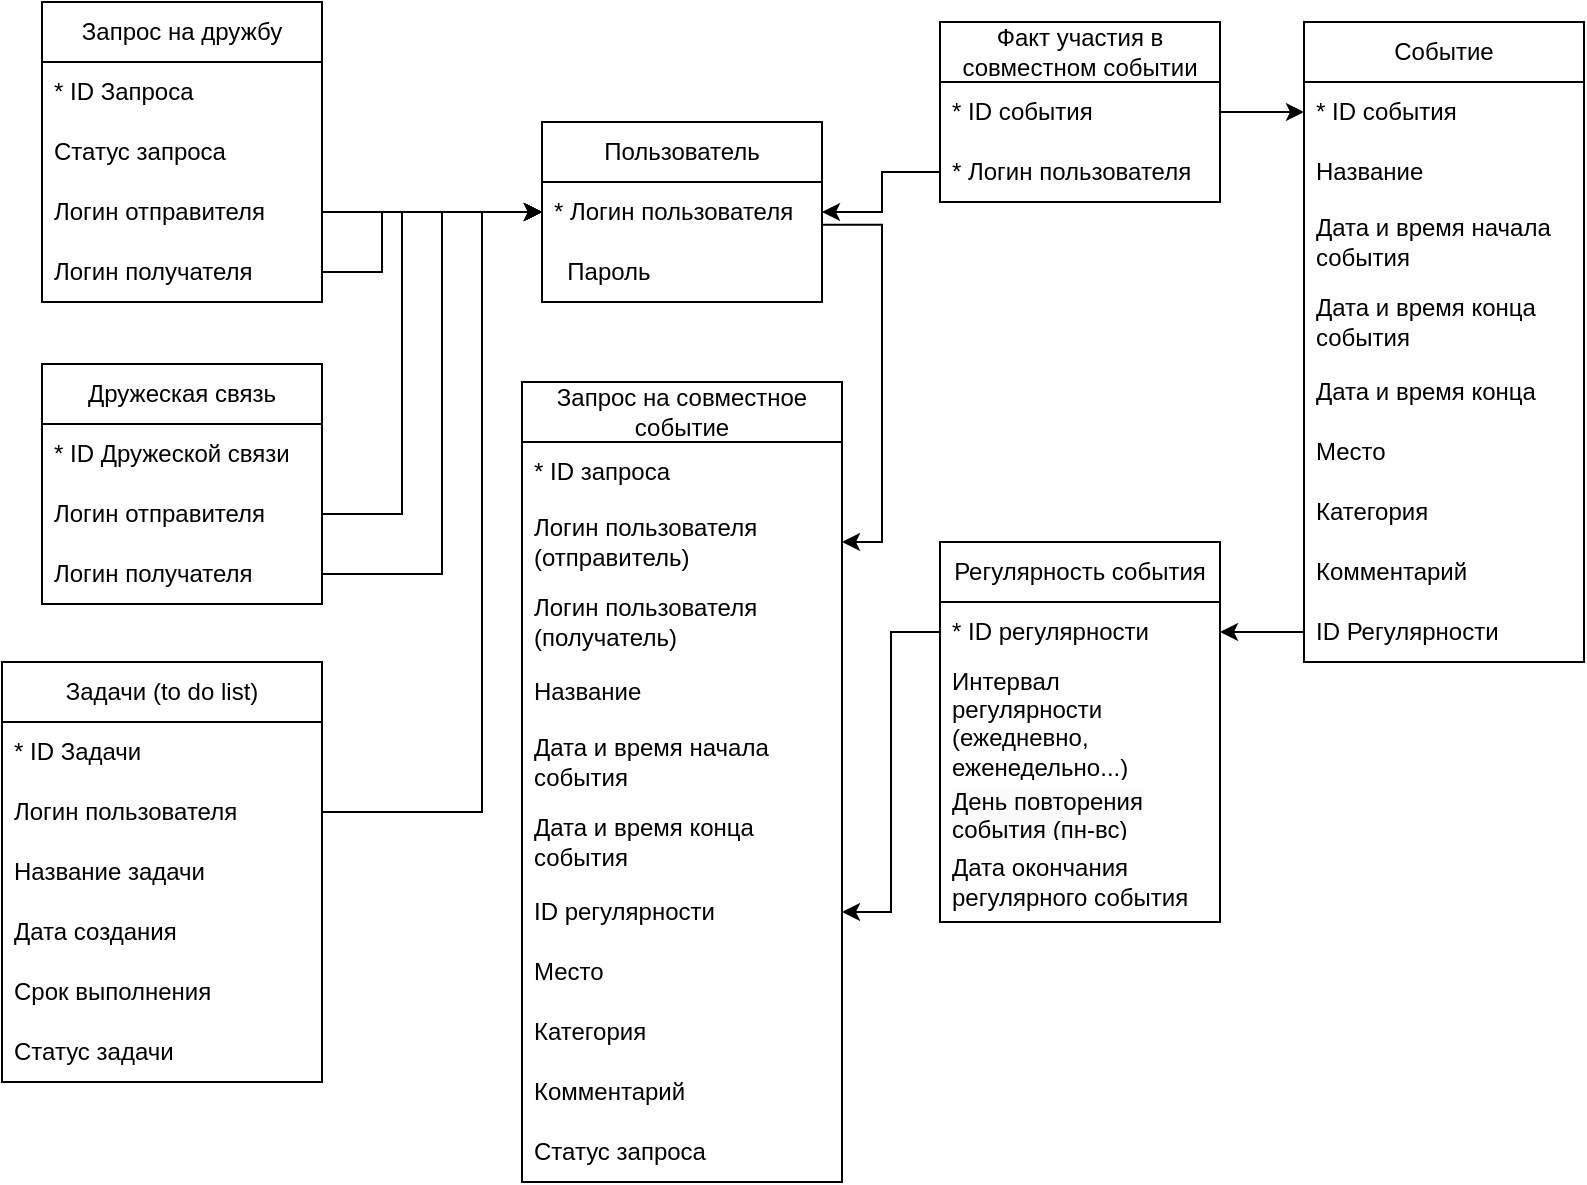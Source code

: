 <mxfile version="23.1.5" type="device">
  <diagram id="QppR8b2nUzH-PnpALrWD" name="Схема БД">
    <mxGraphModel dx="1278" dy="505" grid="1" gridSize="10" guides="1" tooltips="1" connect="1" arrows="1" fold="1" page="1" pageScale="1" pageWidth="1169" pageHeight="1654" math="0" shadow="0">
      <root>
        <mxCell id="0" />
        <mxCell id="1" parent="0" />
        <mxCell id="a3otjQG2rBra1kY21Z1b-1" value="Пользователь" style="swimlane;fontStyle=0;childLayout=stackLayout;horizontal=1;startSize=30;horizontalStack=0;resizeParent=1;resizeParentMax=0;resizeLast=0;collapsible=1;marginBottom=0;whiteSpace=wrap;html=1;" parent="1" vertex="1">
          <mxGeometry x="550" y="100" width="140" height="90" as="geometry" />
        </mxCell>
        <mxCell id="a3otjQG2rBra1kY21Z1b-2" value="* Логин пользователя" style="text;strokeColor=none;fillColor=none;align=left;verticalAlign=middle;spacingLeft=4;spacingRight=4;overflow=hidden;points=[[0,0.5],[1,0.5]];portConstraint=eastwest;rotatable=0;whiteSpace=wrap;html=1;" parent="a3otjQG2rBra1kY21Z1b-1" vertex="1">
          <mxGeometry y="30" width="140" height="30" as="geometry" />
        </mxCell>
        <mxCell id="a3otjQG2rBra1kY21Z1b-3" value="&amp;nbsp; Пароль" style="text;strokeColor=none;fillColor=none;align=left;verticalAlign=middle;spacingLeft=4;spacingRight=4;overflow=hidden;points=[[0,0.5],[1,0.5]];portConstraint=eastwest;rotatable=0;whiteSpace=wrap;html=1;" parent="a3otjQG2rBra1kY21Z1b-1" vertex="1">
          <mxGeometry y="60" width="140" height="30" as="geometry" />
        </mxCell>
        <mxCell id="a3otjQG2rBra1kY21Z1b-4" value="Дружеская связь" style="swimlane;fontStyle=0;childLayout=stackLayout;horizontal=1;startSize=30;horizontalStack=0;resizeParent=1;resizeParentMax=0;resizeLast=0;collapsible=1;marginBottom=0;whiteSpace=wrap;html=1;" parent="1" vertex="1">
          <mxGeometry x="300" y="221" width="140" height="120" as="geometry" />
        </mxCell>
        <mxCell id="a3otjQG2rBra1kY21Z1b-5" value="* ID Дружеской связи" style="text;strokeColor=none;fillColor=none;align=left;verticalAlign=middle;spacingLeft=4;spacingRight=4;overflow=hidden;points=[[0,0.5],[1,0.5]];portConstraint=eastwest;rotatable=0;whiteSpace=wrap;html=1;" parent="a3otjQG2rBra1kY21Z1b-4" vertex="1">
          <mxGeometry y="30" width="140" height="30" as="geometry" />
        </mxCell>
        <mxCell id="9ethqU8hzeZfSugFoDBo-1" value="Логин отправителя" style="text;strokeColor=none;fillColor=none;align=left;verticalAlign=middle;spacingLeft=4;spacingRight=4;overflow=hidden;points=[[0,0.5],[1,0.5]];portConstraint=eastwest;rotatable=0;whiteSpace=wrap;html=1;" parent="a3otjQG2rBra1kY21Z1b-4" vertex="1">
          <mxGeometry y="60" width="140" height="30" as="geometry" />
        </mxCell>
        <mxCell id="9ethqU8hzeZfSugFoDBo-2" value="Логин получателя" style="text;strokeColor=none;fillColor=none;align=left;verticalAlign=middle;spacingLeft=4;spacingRight=4;overflow=hidden;points=[[0,0.5],[1,0.5]];portConstraint=eastwest;rotatable=0;whiteSpace=wrap;html=1;" parent="a3otjQG2rBra1kY21Z1b-4" vertex="1">
          <mxGeometry y="90" width="140" height="30" as="geometry" />
        </mxCell>
        <mxCell id="a3otjQG2rBra1kY21Z1b-6" value="Событие" style="swimlane;fontStyle=0;childLayout=stackLayout;horizontal=1;startSize=30;horizontalStack=0;resizeParent=1;resizeParentMax=0;resizeLast=0;collapsible=1;marginBottom=0;whiteSpace=wrap;html=1;" parent="1" vertex="1">
          <mxGeometry x="931" y="50" width="140" height="320" as="geometry" />
        </mxCell>
        <mxCell id="a3otjQG2rBra1kY21Z1b-7" value="* ID события" style="text;strokeColor=none;fillColor=none;align=left;verticalAlign=middle;spacingLeft=4;spacingRight=4;overflow=hidden;points=[[0,0.5],[1,0.5]];portConstraint=eastwest;rotatable=0;whiteSpace=wrap;html=1;" parent="a3otjQG2rBra1kY21Z1b-6" vertex="1">
          <mxGeometry y="30" width="140" height="30" as="geometry" />
        </mxCell>
        <mxCell id="a3otjQG2rBra1kY21Z1b-8" value="Название" style="text;strokeColor=none;fillColor=none;align=left;verticalAlign=middle;spacingLeft=4;spacingRight=4;overflow=hidden;points=[[0,0.5],[1,0.5]];portConstraint=eastwest;rotatable=0;whiteSpace=wrap;html=1;" parent="a3otjQG2rBra1kY21Z1b-6" vertex="1">
          <mxGeometry y="60" width="140" height="30" as="geometry" />
        </mxCell>
        <mxCell id="a3otjQG2rBra1kY21Z1b-9" value="&lt;div&gt;&lt;span style=&quot;background-color: initial;&quot;&gt;Дата и время начала события&lt;/span&gt;&lt;br&gt;&lt;/div&gt;" style="text;strokeColor=none;fillColor=none;align=left;verticalAlign=middle;spacingLeft=4;spacingRight=4;overflow=hidden;points=[[0,0.5],[1,0.5]];portConstraint=eastwest;rotatable=0;whiteSpace=wrap;html=1;" parent="a3otjQG2rBra1kY21Z1b-6" vertex="1">
          <mxGeometry y="90" width="140" height="40" as="geometry" />
        </mxCell>
        <mxCell id="a3otjQG2rBra1kY21Z1b-10" value="Дата и время конца события" style="text;strokeColor=none;fillColor=none;align=left;verticalAlign=middle;spacingLeft=4;spacingRight=4;overflow=hidden;points=[[0,0.5],[1,0.5]];portConstraint=eastwest;rotatable=0;whiteSpace=wrap;html=1;" parent="a3otjQG2rBra1kY21Z1b-6" vertex="1">
          <mxGeometry y="130" width="140" height="40" as="geometry" />
        </mxCell>
        <mxCell id="a3otjQG2rBra1kY21Z1b-11" value="Дата и время конца" style="text;strokeColor=none;fillColor=none;align=left;verticalAlign=middle;spacingLeft=4;spacingRight=4;overflow=hidden;points=[[0,0.5],[1,0.5]];portConstraint=eastwest;rotatable=0;whiteSpace=wrap;html=1;" parent="a3otjQG2rBra1kY21Z1b-6" vertex="1">
          <mxGeometry y="170" width="140" height="30" as="geometry" />
        </mxCell>
        <mxCell id="a3otjQG2rBra1kY21Z1b-12" value="Место" style="text;strokeColor=none;fillColor=none;align=left;verticalAlign=middle;spacingLeft=4;spacingRight=4;overflow=hidden;points=[[0,0.5],[1,0.5]];portConstraint=eastwest;rotatable=0;whiteSpace=wrap;html=1;" parent="a3otjQG2rBra1kY21Z1b-6" vertex="1">
          <mxGeometry y="200" width="140" height="30" as="geometry" />
        </mxCell>
        <mxCell id="a3otjQG2rBra1kY21Z1b-13" value="Категория" style="text;strokeColor=none;fillColor=none;align=left;verticalAlign=middle;spacingLeft=4;spacingRight=4;overflow=hidden;points=[[0,0.5],[1,0.5]];portConstraint=eastwest;rotatable=0;whiteSpace=wrap;html=1;" parent="a3otjQG2rBra1kY21Z1b-6" vertex="1">
          <mxGeometry y="230" width="140" height="30" as="geometry" />
        </mxCell>
        <mxCell id="a3otjQG2rBra1kY21Z1b-14" value="Комментарий" style="text;strokeColor=none;fillColor=none;align=left;verticalAlign=middle;spacingLeft=4;spacingRight=4;overflow=hidden;points=[[0,0.5],[1,0.5]];portConstraint=eastwest;rotatable=0;whiteSpace=wrap;html=1;" parent="a3otjQG2rBra1kY21Z1b-6" vertex="1">
          <mxGeometry y="260" width="140" height="30" as="geometry" />
        </mxCell>
        <mxCell id="a3otjQG2rBra1kY21Z1b-15" value="ID Регулярности" style="text;strokeColor=none;fillColor=none;align=left;verticalAlign=middle;spacingLeft=4;spacingRight=4;overflow=hidden;points=[[0,0.5],[1,0.5]];portConstraint=eastwest;rotatable=0;whiteSpace=wrap;html=1;" parent="a3otjQG2rBra1kY21Z1b-6" vertex="1">
          <mxGeometry y="290" width="140" height="30" as="geometry" />
        </mxCell>
        <mxCell id="a3otjQG2rBra1kY21Z1b-16" value="Запрос на дружбу" style="swimlane;fontStyle=0;childLayout=stackLayout;horizontal=1;startSize=30;horizontalStack=0;resizeParent=1;resizeParentMax=0;resizeLast=0;collapsible=1;marginBottom=0;whiteSpace=wrap;html=1;" parent="1" vertex="1">
          <mxGeometry x="300" y="40" width="140" height="150" as="geometry" />
        </mxCell>
        <mxCell id="a3otjQG2rBra1kY21Z1b-17" value="* ID Запроса" style="text;strokeColor=none;fillColor=none;align=left;verticalAlign=middle;spacingLeft=4;spacingRight=4;overflow=hidden;points=[[0,0.5],[1,0.5]];portConstraint=eastwest;rotatable=0;whiteSpace=wrap;html=1;" parent="a3otjQG2rBra1kY21Z1b-16" vertex="1">
          <mxGeometry y="30" width="140" height="30" as="geometry" />
        </mxCell>
        <mxCell id="a3otjQG2rBra1kY21Z1b-18" value="Статус запроса" style="text;strokeColor=none;fillColor=none;align=left;verticalAlign=middle;spacingLeft=4;spacingRight=4;overflow=hidden;points=[[0,0.5],[1,0.5]];portConstraint=eastwest;rotatable=0;whiteSpace=wrap;html=1;" parent="a3otjQG2rBra1kY21Z1b-16" vertex="1">
          <mxGeometry y="60" width="140" height="30" as="geometry" />
        </mxCell>
        <mxCell id="9ethqU8hzeZfSugFoDBo-4" style="edgeStyle=orthogonalEdgeStyle;rounded=0;orthogonalLoop=1;jettySize=auto;html=1;exitX=1;exitY=0.5;exitDx=0;exitDy=0;" parent="a3otjQG2rBra1kY21Z1b-16" source="a3otjQG2rBra1kY21Z1b-44" edge="1">
          <mxGeometry relative="1" as="geometry">
            <mxPoint x="250" y="105" as="targetPoint" />
          </mxGeometry>
        </mxCell>
        <mxCell id="a3otjQG2rBra1kY21Z1b-44" value="Логин отправителя" style="text;strokeColor=none;fillColor=none;align=left;verticalAlign=middle;spacingLeft=4;spacingRight=4;overflow=hidden;points=[[0,0.5],[1,0.5]];portConstraint=eastwest;rotatable=0;whiteSpace=wrap;html=1;" parent="a3otjQG2rBra1kY21Z1b-16" vertex="1">
          <mxGeometry y="90" width="140" height="30" as="geometry" />
        </mxCell>
        <mxCell id="a3otjQG2rBra1kY21Z1b-45" value="Логин получателя" style="text;strokeColor=none;fillColor=none;align=left;verticalAlign=middle;spacingLeft=4;spacingRight=4;overflow=hidden;points=[[0,0.5],[1,0.5]];portConstraint=eastwest;rotatable=0;whiteSpace=wrap;html=1;" parent="a3otjQG2rBra1kY21Z1b-16" vertex="1">
          <mxGeometry y="120" width="140" height="30" as="geometry" />
        </mxCell>
        <mxCell id="a3otjQG2rBra1kY21Z1b-19" value="Запрос на совместное событие" style="swimlane;fontStyle=0;childLayout=stackLayout;horizontal=1;startSize=30;horizontalStack=0;resizeParent=1;resizeParentMax=0;resizeLast=0;collapsible=1;marginBottom=0;whiteSpace=wrap;html=1;" parent="1" vertex="1">
          <mxGeometry x="540" y="230" width="160" height="400" as="geometry" />
        </mxCell>
        <mxCell id="a3otjQG2rBra1kY21Z1b-20" value="* ID запроса" style="text;strokeColor=none;fillColor=none;align=left;verticalAlign=middle;spacingLeft=4;spacingRight=4;overflow=hidden;points=[[0,0.5],[1,0.5]];portConstraint=eastwest;rotatable=0;whiteSpace=wrap;html=1;" parent="a3otjQG2rBra1kY21Z1b-19" vertex="1">
          <mxGeometry y="30" width="160" height="30" as="geometry" />
        </mxCell>
        <mxCell id="a3otjQG2rBra1kY21Z1b-21" value="Логин пользователя (отправитель)" style="text;strokeColor=none;fillColor=none;align=left;verticalAlign=middle;spacingLeft=4;spacingRight=4;overflow=hidden;points=[[0,0.5],[1,0.5]];portConstraint=eastwest;rotatable=0;whiteSpace=wrap;html=1;" parent="a3otjQG2rBra1kY21Z1b-19" vertex="1">
          <mxGeometry y="60" width="160" height="40" as="geometry" />
        </mxCell>
        <mxCell id="a3otjQG2rBra1kY21Z1b-22" value="Логин пользователя (получатель)" style="text;strokeColor=none;fillColor=none;align=left;verticalAlign=middle;spacingLeft=4;spacingRight=4;overflow=hidden;points=[[0,0.5],[1,0.5]];portConstraint=eastwest;rotatable=0;whiteSpace=wrap;html=1;" parent="a3otjQG2rBra1kY21Z1b-19" vertex="1">
          <mxGeometry y="100" width="160" height="40" as="geometry" />
        </mxCell>
        <mxCell id="a3otjQG2rBra1kY21Z1b-23" value="Название" style="text;strokeColor=none;fillColor=none;align=left;verticalAlign=middle;spacingLeft=4;spacingRight=4;overflow=hidden;points=[[0,0.5],[1,0.5]];portConstraint=eastwest;rotatable=0;whiteSpace=wrap;html=1;" parent="a3otjQG2rBra1kY21Z1b-19" vertex="1">
          <mxGeometry y="140" width="160" height="30" as="geometry" />
        </mxCell>
        <mxCell id="a3otjQG2rBra1kY21Z1b-24" value="Дата и время начала события" style="text;strokeColor=none;fillColor=none;align=left;verticalAlign=middle;spacingLeft=4;spacingRight=4;overflow=hidden;points=[[0,0.5],[1,0.5]];portConstraint=eastwest;rotatable=0;whiteSpace=wrap;html=1;" parent="a3otjQG2rBra1kY21Z1b-19" vertex="1">
          <mxGeometry y="170" width="160" height="40" as="geometry" />
        </mxCell>
        <mxCell id="a3otjQG2rBra1kY21Z1b-25" value="Дата и время конца события" style="text;strokeColor=none;fillColor=none;align=left;verticalAlign=middle;spacingLeft=4;spacingRight=4;overflow=hidden;points=[[0,0.5],[1,0.5]];portConstraint=eastwest;rotatable=0;whiteSpace=wrap;html=1;" parent="a3otjQG2rBra1kY21Z1b-19" vertex="1">
          <mxGeometry y="210" width="160" height="40" as="geometry" />
        </mxCell>
        <mxCell id="a3otjQG2rBra1kY21Z1b-26" value="ID регулярности" style="text;strokeColor=none;fillColor=none;align=left;verticalAlign=middle;spacingLeft=4;spacingRight=4;overflow=hidden;points=[[0,0.5],[1,0.5]];portConstraint=eastwest;rotatable=0;whiteSpace=wrap;html=1;" parent="a3otjQG2rBra1kY21Z1b-19" vertex="1">
          <mxGeometry y="250" width="160" height="30" as="geometry" />
        </mxCell>
        <mxCell id="a3otjQG2rBra1kY21Z1b-27" value="Место" style="text;strokeColor=none;fillColor=none;align=left;verticalAlign=middle;spacingLeft=4;spacingRight=4;overflow=hidden;points=[[0,0.5],[1,0.5]];portConstraint=eastwest;rotatable=0;whiteSpace=wrap;html=1;" parent="a3otjQG2rBra1kY21Z1b-19" vertex="1">
          <mxGeometry y="280" width="160" height="30" as="geometry" />
        </mxCell>
        <mxCell id="a3otjQG2rBra1kY21Z1b-28" value="Категория" style="text;strokeColor=none;fillColor=none;align=left;verticalAlign=middle;spacingLeft=4;spacingRight=4;overflow=hidden;points=[[0,0.5],[1,0.5]];portConstraint=eastwest;rotatable=0;whiteSpace=wrap;html=1;" parent="a3otjQG2rBra1kY21Z1b-19" vertex="1">
          <mxGeometry y="310" width="160" height="30" as="geometry" />
        </mxCell>
        <mxCell id="a3otjQG2rBra1kY21Z1b-29" value="Комментарий" style="text;strokeColor=none;fillColor=none;align=left;verticalAlign=middle;spacingLeft=4;spacingRight=4;overflow=hidden;points=[[0,0.5],[1,0.5]];portConstraint=eastwest;rotatable=0;whiteSpace=wrap;html=1;" parent="a3otjQG2rBra1kY21Z1b-19" vertex="1">
          <mxGeometry y="340" width="160" height="30" as="geometry" />
        </mxCell>
        <mxCell id="a3otjQG2rBra1kY21Z1b-30" value="Статус запроса" style="text;strokeColor=none;fillColor=none;align=left;verticalAlign=middle;spacingLeft=4;spacingRight=4;overflow=hidden;points=[[0,0.5],[1,0.5]];portConstraint=eastwest;rotatable=0;whiteSpace=wrap;html=1;" parent="a3otjQG2rBra1kY21Z1b-19" vertex="1">
          <mxGeometry y="370" width="160" height="30" as="geometry" />
        </mxCell>
        <mxCell id="a3otjQG2rBra1kY21Z1b-31" value="Регулярность события" style="swimlane;fontStyle=0;childLayout=stackLayout;horizontal=1;startSize=30;horizontalStack=0;resizeParent=1;resizeParentMax=0;resizeLast=0;collapsible=1;marginBottom=0;whiteSpace=wrap;html=1;" parent="1" vertex="1">
          <mxGeometry x="749" y="310" width="140" height="190" as="geometry" />
        </mxCell>
        <mxCell id="a3otjQG2rBra1kY21Z1b-32" value="* ID регулярности" style="text;strokeColor=none;fillColor=none;align=left;verticalAlign=middle;spacingLeft=4;spacingRight=4;overflow=hidden;points=[[0,0.5],[1,0.5]];portConstraint=eastwest;rotatable=0;whiteSpace=wrap;html=1;" parent="a3otjQG2rBra1kY21Z1b-31" vertex="1">
          <mxGeometry y="30" width="140" height="30" as="geometry" />
        </mxCell>
        <mxCell id="a3otjQG2rBra1kY21Z1b-33" value="Интервал регулярности (ежедневно, еженедельно...)" style="text;strokeColor=none;fillColor=none;align=left;verticalAlign=middle;spacingLeft=4;spacingRight=4;overflow=hidden;points=[[0,0.5],[1,0.5]];portConstraint=eastwest;rotatable=0;whiteSpace=wrap;html=1;" parent="a3otjQG2rBra1kY21Z1b-31" vertex="1">
          <mxGeometry y="60" width="140" height="60" as="geometry" />
        </mxCell>
        <mxCell id="a3otjQG2rBra1kY21Z1b-34" value="&lt;span style=&quot;color: rgb(0, 0, 0); font-family: Helvetica; font-size: 12px; font-style: normal; font-variant-ligatures: normal; font-variant-caps: normal; font-weight: 400; letter-spacing: normal; orphans: 2; text-align: center; text-indent: 0px; text-transform: none; widows: 2; word-spacing: 0px; -webkit-text-stroke-width: 0px; white-space: normal; background-color: rgb(251, 251, 251); text-decoration-thickness: initial; text-decoration-style: initial; text-decoration-color: initial; display: inline !important; float: none;&quot;&gt;День повторения события (пн-вс)&lt;/span&gt;" style="text;strokeColor=none;fillColor=none;align=left;verticalAlign=middle;spacingLeft=4;spacingRight=4;overflow=hidden;points=[[0,0.5],[1,0.5]];portConstraint=eastwest;rotatable=0;whiteSpace=wrap;html=1;" parent="a3otjQG2rBra1kY21Z1b-31" vertex="1">
          <mxGeometry y="120" width="140" height="30" as="geometry" />
        </mxCell>
        <mxCell id="a3otjQG2rBra1kY21Z1b-35" value="&lt;span style=&quot;text-align: center;&quot;&gt;Дата окончания регулярного события&lt;/span&gt;" style="text;strokeColor=none;fillColor=none;align=left;verticalAlign=middle;spacingLeft=4;spacingRight=4;overflow=hidden;points=[[0,0.5],[1,0.5]];portConstraint=eastwest;rotatable=0;whiteSpace=wrap;html=1;" parent="a3otjQG2rBra1kY21Z1b-31" vertex="1">
          <mxGeometry y="150" width="140" height="40" as="geometry" />
        </mxCell>
        <mxCell id="a3otjQG2rBra1kY21Z1b-46" value="Факт участия в совместном событии" style="swimlane;fontStyle=0;childLayout=stackLayout;horizontal=1;startSize=30;horizontalStack=0;resizeParent=1;resizeParentMax=0;resizeLast=0;collapsible=1;marginBottom=0;whiteSpace=wrap;html=1;" parent="1" vertex="1">
          <mxGeometry x="749" y="50" width="140" height="90" as="geometry" />
        </mxCell>
        <mxCell id="a3otjQG2rBra1kY21Z1b-47" value="* ID события" style="text;strokeColor=none;fillColor=none;align=left;verticalAlign=middle;spacingLeft=4;spacingRight=4;overflow=hidden;points=[[0,0.5],[1,0.5]];portConstraint=eastwest;rotatable=0;whiteSpace=wrap;html=1;" parent="a3otjQG2rBra1kY21Z1b-46" vertex="1">
          <mxGeometry y="30" width="140" height="30" as="geometry" />
        </mxCell>
        <mxCell id="a3otjQG2rBra1kY21Z1b-48" value="* Логин пользователя" style="text;strokeColor=none;fillColor=none;align=left;verticalAlign=middle;spacingLeft=4;spacingRight=4;overflow=hidden;points=[[0,0.5],[1,0.5]];portConstraint=eastwest;rotatable=0;whiteSpace=wrap;html=1;" parent="a3otjQG2rBra1kY21Z1b-46" vertex="1">
          <mxGeometry y="60" width="140" height="30" as="geometry" />
        </mxCell>
        <mxCell id="a3otjQG2rBra1kY21Z1b-49" style="edgeStyle=orthogonalEdgeStyle;rounded=0;orthogonalLoop=1;jettySize=auto;html=1;entryX=1;entryY=0.5;entryDx=0;entryDy=0;exitX=0;exitY=0.5;exitDx=0;exitDy=0;" parent="1" source="a3otjQG2rBra1kY21Z1b-48" target="a3otjQG2rBra1kY21Z1b-2" edge="1">
          <mxGeometry relative="1" as="geometry">
            <mxPoint x="680" y="40" as="sourcePoint" />
            <mxPoint x="710" y="145" as="targetPoint" />
            <Array as="points">
              <mxPoint x="720" y="125" />
              <mxPoint x="720" y="145" />
            </Array>
          </mxGeometry>
        </mxCell>
        <mxCell id="a3otjQG2rBra1kY21Z1b-50" style="edgeStyle=orthogonalEdgeStyle;rounded=0;orthogonalLoop=1;jettySize=auto;html=1;entryX=0;entryY=0.5;entryDx=0;entryDy=0;exitX=1;exitY=0.5;exitDx=0;exitDy=0;" parent="1" source="a3otjQG2rBra1kY21Z1b-47" target="a3otjQG2rBra1kY21Z1b-7" edge="1">
          <mxGeometry relative="1" as="geometry" />
        </mxCell>
        <mxCell id="a3otjQG2rBra1kY21Z1b-51" style="edgeStyle=orthogonalEdgeStyle;rounded=0;orthogonalLoop=1;jettySize=auto;html=1;entryX=1;entryY=0.5;entryDx=0;entryDy=0;exitX=0;exitY=0.5;exitDx=0;exitDy=0;" parent="1" source="a3otjQG2rBra1kY21Z1b-15" target="a3otjQG2rBra1kY21Z1b-32" edge="1">
          <mxGeometry relative="1" as="geometry">
            <Array as="points">
              <mxPoint x="900" y="355" />
              <mxPoint x="900" y="355" />
            </Array>
          </mxGeometry>
        </mxCell>
        <mxCell id="a3otjQG2rBra1kY21Z1b-52" style="edgeStyle=orthogonalEdgeStyle;rounded=0;orthogonalLoop=1;jettySize=auto;html=1;entryX=1;entryY=0.5;entryDx=0;entryDy=0;exitX=1.002;exitY=0.714;exitDx=0;exitDy=0;exitPerimeter=0;" parent="1" source="a3otjQG2rBra1kY21Z1b-2" target="a3otjQG2rBra1kY21Z1b-21" edge="1">
          <mxGeometry relative="1" as="geometry">
            <Array as="points">
              <mxPoint x="720" y="151" />
              <mxPoint x="720" y="310" />
            </Array>
          </mxGeometry>
        </mxCell>
        <mxCell id="a3otjQG2rBra1kY21Z1b-54" style="edgeStyle=orthogonalEdgeStyle;rounded=0;orthogonalLoop=1;jettySize=auto;html=1;entryX=1;entryY=0.5;entryDx=0;entryDy=0;" parent="1" source="a3otjQG2rBra1kY21Z1b-32" target="a3otjQG2rBra1kY21Z1b-26" edge="1">
          <mxGeometry relative="1" as="geometry" />
        </mxCell>
        <mxCell id="a3otjQG2rBra1kY21Z1b-55" value="Задачи (to do list)" style="swimlane;fontStyle=0;childLayout=stackLayout;horizontal=1;startSize=30;horizontalStack=0;resizeParent=1;resizeParentMax=0;resizeLast=0;collapsible=1;marginBottom=0;whiteSpace=wrap;html=1;" parent="1" vertex="1">
          <mxGeometry x="280" y="370" width="160" height="210" as="geometry" />
        </mxCell>
        <mxCell id="a3otjQG2rBra1kY21Z1b-56" value="* ID Задачи" style="text;strokeColor=none;fillColor=none;align=left;verticalAlign=middle;spacingLeft=4;spacingRight=4;overflow=hidden;points=[[0,0.5],[1,0.5]];portConstraint=eastwest;rotatable=0;whiteSpace=wrap;html=1;" parent="a3otjQG2rBra1kY21Z1b-55" vertex="1">
          <mxGeometry y="30" width="160" height="30" as="geometry" />
        </mxCell>
        <mxCell id="a3otjQG2rBra1kY21Z1b-57" value="Логин пользователя" style="text;strokeColor=none;fillColor=none;align=left;verticalAlign=middle;spacingLeft=4;spacingRight=4;overflow=hidden;points=[[0,0.5],[1,0.5]];portConstraint=eastwest;rotatable=0;whiteSpace=wrap;html=1;" parent="a3otjQG2rBra1kY21Z1b-55" vertex="1">
          <mxGeometry y="60" width="160" height="30" as="geometry" />
        </mxCell>
        <mxCell id="a3otjQG2rBra1kY21Z1b-58" value="Название задачи" style="text;strokeColor=none;fillColor=none;align=left;verticalAlign=middle;spacingLeft=4;spacingRight=4;overflow=hidden;points=[[0,0.5],[1,0.5]];portConstraint=eastwest;rotatable=0;whiteSpace=wrap;html=1;" parent="a3otjQG2rBra1kY21Z1b-55" vertex="1">
          <mxGeometry y="90" width="160" height="30" as="geometry" />
        </mxCell>
        <mxCell id="a3otjQG2rBra1kY21Z1b-59" value="Дата создания" style="text;strokeColor=none;fillColor=none;align=left;verticalAlign=middle;spacingLeft=4;spacingRight=4;overflow=hidden;points=[[0,0.5],[1,0.5]];portConstraint=eastwest;rotatable=0;whiteSpace=wrap;html=1;" parent="a3otjQG2rBra1kY21Z1b-55" vertex="1">
          <mxGeometry y="120" width="160" height="30" as="geometry" />
        </mxCell>
        <mxCell id="a3otjQG2rBra1kY21Z1b-60" value="Срок выполнения" style="text;strokeColor=none;fillColor=none;align=left;verticalAlign=middle;spacingLeft=4;spacingRight=4;overflow=hidden;points=[[0,0.5],[1,0.5]];portConstraint=eastwest;rotatable=0;whiteSpace=wrap;html=1;" parent="a3otjQG2rBra1kY21Z1b-55" vertex="1">
          <mxGeometry y="150" width="160" height="30" as="geometry" />
        </mxCell>
        <mxCell id="a3otjQG2rBra1kY21Z1b-61" value="Статус задачи" style="text;strokeColor=none;fillColor=none;align=left;verticalAlign=middle;spacingLeft=4;spacingRight=4;overflow=hidden;points=[[0,0.5],[1,0.5]];portConstraint=eastwest;rotatable=0;whiteSpace=wrap;html=1;" parent="a3otjQG2rBra1kY21Z1b-55" vertex="1">
          <mxGeometry y="180" width="160" height="30" as="geometry" />
        </mxCell>
        <mxCell id="a3otjQG2rBra1kY21Z1b-62" style="edgeStyle=orthogonalEdgeStyle;rounded=0;orthogonalLoop=1;jettySize=auto;html=1;entryX=0;entryY=0.5;entryDx=0;entryDy=0;" parent="1" source="a3otjQG2rBra1kY21Z1b-57" target="a3otjQG2rBra1kY21Z1b-2" edge="1">
          <mxGeometry relative="1" as="geometry">
            <Array as="points">
              <mxPoint x="520" y="445" />
              <mxPoint x="520" y="145" />
            </Array>
          </mxGeometry>
        </mxCell>
        <mxCell id="9ethqU8hzeZfSugFoDBo-3" style="edgeStyle=orthogonalEdgeStyle;rounded=0;orthogonalLoop=1;jettySize=auto;html=1;entryX=0;entryY=0.5;entryDx=0;entryDy=0;" parent="1" source="a3otjQG2rBra1kY21Z1b-45" target="a3otjQG2rBra1kY21Z1b-2" edge="1">
          <mxGeometry relative="1" as="geometry">
            <Array as="points">
              <mxPoint x="470" y="175" />
              <mxPoint x="470" y="145" />
            </Array>
          </mxGeometry>
        </mxCell>
        <mxCell id="9ethqU8hzeZfSugFoDBo-5" style="edgeStyle=orthogonalEdgeStyle;rounded=0;orthogonalLoop=1;jettySize=auto;html=1;exitX=1;exitY=0.5;exitDx=0;exitDy=0;entryX=0;entryY=0.5;entryDx=0;entryDy=0;" parent="1" source="9ethqU8hzeZfSugFoDBo-1" target="a3otjQG2rBra1kY21Z1b-2" edge="1">
          <mxGeometry relative="1" as="geometry">
            <Array as="points">
              <mxPoint x="480" y="296" />
              <mxPoint x="480" y="145" />
            </Array>
          </mxGeometry>
        </mxCell>
        <mxCell id="9ethqU8hzeZfSugFoDBo-7" style="edgeStyle=orthogonalEdgeStyle;rounded=0;orthogonalLoop=1;jettySize=auto;html=1;exitX=1;exitY=0.5;exitDx=0;exitDy=0;entryX=0;entryY=0.5;entryDx=0;entryDy=0;" parent="1" source="9ethqU8hzeZfSugFoDBo-2" target="a3otjQG2rBra1kY21Z1b-2" edge="1">
          <mxGeometry relative="1" as="geometry">
            <Array as="points">
              <mxPoint x="500" y="326" />
              <mxPoint x="500" y="145" />
            </Array>
          </mxGeometry>
        </mxCell>
      </root>
    </mxGraphModel>
  </diagram>
</mxfile>
